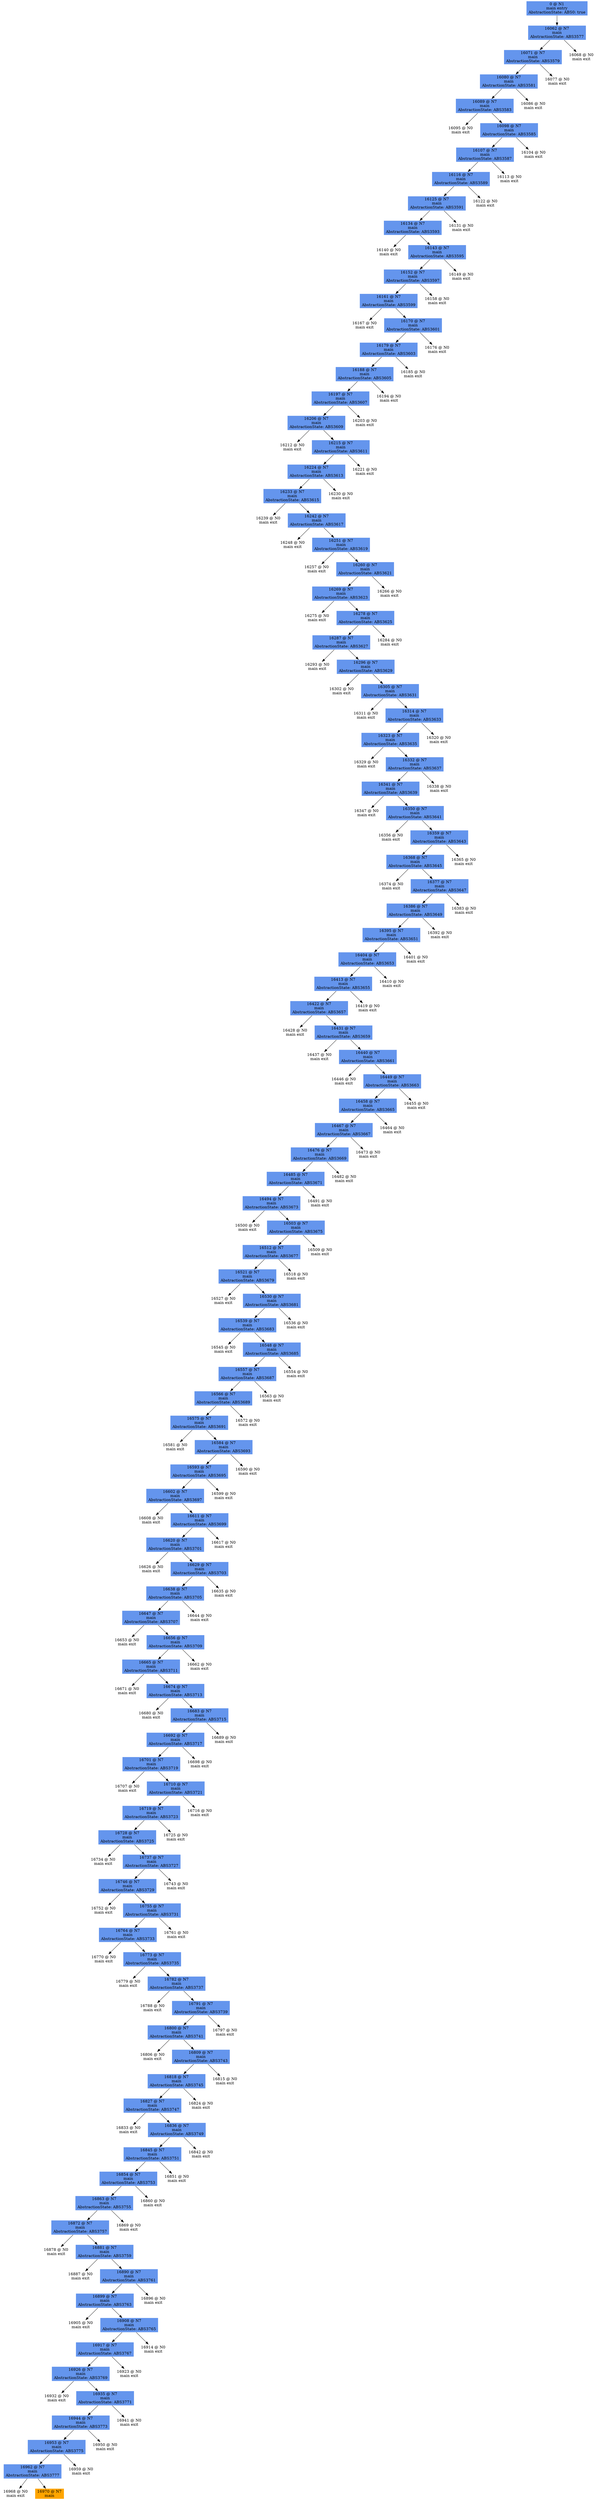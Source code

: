 digraph ARG {
node [style="filled" shape="box" color="white"]
0 [fillcolor="cornflowerblue" label="0 @ N1\nmain entry\nAbstractionState: ABS0: true\n" id="0"]
16062 [fillcolor="cornflowerblue" label="16062 @ N7\nmain\nAbstractionState: ABS3577\n" id="16062"]
16071 [fillcolor="cornflowerblue" label="16071 @ N7\nmain\nAbstractionState: ABS3579\n" id="16071"]
16080 [fillcolor="cornflowerblue" label="16080 @ N7\nmain\nAbstractionState: ABS3581\n" id="16080"]
16089 [fillcolor="cornflowerblue" label="16089 @ N7\nmain\nAbstractionState: ABS3583\n" id="16089"]
16095 [label="16095 @ N0\nmain exit\n" id="16095"]
16098 [fillcolor="cornflowerblue" label="16098 @ N7\nmain\nAbstractionState: ABS3585\n" id="16098"]
16107 [fillcolor="cornflowerblue" label="16107 @ N7\nmain\nAbstractionState: ABS3587\n" id="16107"]
16116 [fillcolor="cornflowerblue" label="16116 @ N7\nmain\nAbstractionState: ABS3589\n" id="16116"]
16125 [fillcolor="cornflowerblue" label="16125 @ N7\nmain\nAbstractionState: ABS3591\n" id="16125"]
16134 [fillcolor="cornflowerblue" label="16134 @ N7\nmain\nAbstractionState: ABS3593\n" id="16134"]
16140 [label="16140 @ N0\nmain exit\n" id="16140"]
16143 [fillcolor="cornflowerblue" label="16143 @ N7\nmain\nAbstractionState: ABS3595\n" id="16143"]
16152 [fillcolor="cornflowerblue" label="16152 @ N7\nmain\nAbstractionState: ABS3597\n" id="16152"]
16161 [fillcolor="cornflowerblue" label="16161 @ N7\nmain\nAbstractionState: ABS3599\n" id="16161"]
16167 [label="16167 @ N0\nmain exit\n" id="16167"]
16170 [fillcolor="cornflowerblue" label="16170 @ N7\nmain\nAbstractionState: ABS3601\n" id="16170"]
16179 [fillcolor="cornflowerblue" label="16179 @ N7\nmain\nAbstractionState: ABS3603\n" id="16179"]
16188 [fillcolor="cornflowerblue" label="16188 @ N7\nmain\nAbstractionState: ABS3605\n" id="16188"]
16197 [fillcolor="cornflowerblue" label="16197 @ N7\nmain\nAbstractionState: ABS3607\n" id="16197"]
16206 [fillcolor="cornflowerblue" label="16206 @ N7\nmain\nAbstractionState: ABS3609\n" id="16206"]
16212 [label="16212 @ N0\nmain exit\n" id="16212"]
16215 [fillcolor="cornflowerblue" label="16215 @ N7\nmain\nAbstractionState: ABS3611\n" id="16215"]
16224 [fillcolor="cornflowerblue" label="16224 @ N7\nmain\nAbstractionState: ABS3613\n" id="16224"]
16233 [fillcolor="cornflowerblue" label="16233 @ N7\nmain\nAbstractionState: ABS3615\n" id="16233"]
16239 [label="16239 @ N0\nmain exit\n" id="16239"]
16242 [fillcolor="cornflowerblue" label="16242 @ N7\nmain\nAbstractionState: ABS3617\n" id="16242"]
16248 [label="16248 @ N0\nmain exit\n" id="16248"]
16251 [fillcolor="cornflowerblue" label="16251 @ N7\nmain\nAbstractionState: ABS3619\n" id="16251"]
16257 [label="16257 @ N0\nmain exit\n" id="16257"]
16260 [fillcolor="cornflowerblue" label="16260 @ N7\nmain\nAbstractionState: ABS3621\n" id="16260"]
16269 [fillcolor="cornflowerblue" label="16269 @ N7\nmain\nAbstractionState: ABS3623\n" id="16269"]
16275 [label="16275 @ N0\nmain exit\n" id="16275"]
16278 [fillcolor="cornflowerblue" label="16278 @ N7\nmain\nAbstractionState: ABS3625\n" id="16278"]
16287 [fillcolor="cornflowerblue" label="16287 @ N7\nmain\nAbstractionState: ABS3627\n" id="16287"]
16293 [label="16293 @ N0\nmain exit\n" id="16293"]
16296 [fillcolor="cornflowerblue" label="16296 @ N7\nmain\nAbstractionState: ABS3629\n" id="16296"]
16302 [label="16302 @ N0\nmain exit\n" id="16302"]
16305 [fillcolor="cornflowerblue" label="16305 @ N7\nmain\nAbstractionState: ABS3631\n" id="16305"]
16311 [label="16311 @ N0\nmain exit\n" id="16311"]
16314 [fillcolor="cornflowerblue" label="16314 @ N7\nmain\nAbstractionState: ABS3633\n" id="16314"]
16323 [fillcolor="cornflowerblue" label="16323 @ N7\nmain\nAbstractionState: ABS3635\n" id="16323"]
16329 [label="16329 @ N0\nmain exit\n" id="16329"]
16332 [fillcolor="cornflowerblue" label="16332 @ N7\nmain\nAbstractionState: ABS3637\n" id="16332"]
16341 [fillcolor="cornflowerblue" label="16341 @ N7\nmain\nAbstractionState: ABS3639\n" id="16341"]
16347 [label="16347 @ N0\nmain exit\n" id="16347"]
16350 [fillcolor="cornflowerblue" label="16350 @ N7\nmain\nAbstractionState: ABS3641\n" id="16350"]
16356 [label="16356 @ N0\nmain exit\n" id="16356"]
16359 [fillcolor="cornflowerblue" label="16359 @ N7\nmain\nAbstractionState: ABS3643\n" id="16359"]
16368 [fillcolor="cornflowerblue" label="16368 @ N7\nmain\nAbstractionState: ABS3645\n" id="16368"]
16374 [label="16374 @ N0\nmain exit\n" id="16374"]
16377 [fillcolor="cornflowerblue" label="16377 @ N7\nmain\nAbstractionState: ABS3647\n" id="16377"]
16386 [fillcolor="cornflowerblue" label="16386 @ N7\nmain\nAbstractionState: ABS3649\n" id="16386"]
16395 [fillcolor="cornflowerblue" label="16395 @ N7\nmain\nAbstractionState: ABS3651\n" id="16395"]
16404 [fillcolor="cornflowerblue" label="16404 @ N7\nmain\nAbstractionState: ABS3653\n" id="16404"]
16413 [fillcolor="cornflowerblue" label="16413 @ N7\nmain\nAbstractionState: ABS3655\n" id="16413"]
16422 [fillcolor="cornflowerblue" label="16422 @ N7\nmain\nAbstractionState: ABS3657\n" id="16422"]
16428 [label="16428 @ N0\nmain exit\n" id="16428"]
16431 [fillcolor="cornflowerblue" label="16431 @ N7\nmain\nAbstractionState: ABS3659\n" id="16431"]
16437 [label="16437 @ N0\nmain exit\n" id="16437"]
16440 [fillcolor="cornflowerblue" label="16440 @ N7\nmain\nAbstractionState: ABS3661\n" id="16440"]
16446 [label="16446 @ N0\nmain exit\n" id="16446"]
16449 [fillcolor="cornflowerblue" label="16449 @ N7\nmain\nAbstractionState: ABS3663\n" id="16449"]
16458 [fillcolor="cornflowerblue" label="16458 @ N7\nmain\nAbstractionState: ABS3665\n" id="16458"]
16467 [fillcolor="cornflowerblue" label="16467 @ N7\nmain\nAbstractionState: ABS3667\n" id="16467"]
16476 [fillcolor="cornflowerblue" label="16476 @ N7\nmain\nAbstractionState: ABS3669\n" id="16476"]
16485 [fillcolor="cornflowerblue" label="16485 @ N7\nmain\nAbstractionState: ABS3671\n" id="16485"]
16494 [fillcolor="cornflowerblue" label="16494 @ N7\nmain\nAbstractionState: ABS3673\n" id="16494"]
16500 [label="16500 @ N0\nmain exit\n" id="16500"]
16503 [fillcolor="cornflowerblue" label="16503 @ N7\nmain\nAbstractionState: ABS3675\n" id="16503"]
16512 [fillcolor="cornflowerblue" label="16512 @ N7\nmain\nAbstractionState: ABS3677\n" id="16512"]
16521 [fillcolor="cornflowerblue" label="16521 @ N7\nmain\nAbstractionState: ABS3679\n" id="16521"]
16527 [label="16527 @ N0\nmain exit\n" id="16527"]
16530 [fillcolor="cornflowerblue" label="16530 @ N7\nmain\nAbstractionState: ABS3681\n" id="16530"]
16539 [fillcolor="cornflowerblue" label="16539 @ N7\nmain\nAbstractionState: ABS3683\n" id="16539"]
16545 [label="16545 @ N0\nmain exit\n" id="16545"]
16548 [fillcolor="cornflowerblue" label="16548 @ N7\nmain\nAbstractionState: ABS3685\n" id="16548"]
16557 [fillcolor="cornflowerblue" label="16557 @ N7\nmain\nAbstractionState: ABS3687\n" id="16557"]
16566 [fillcolor="cornflowerblue" label="16566 @ N7\nmain\nAbstractionState: ABS3689\n" id="16566"]
16575 [fillcolor="cornflowerblue" label="16575 @ N7\nmain\nAbstractionState: ABS3691\n" id="16575"]
16581 [label="16581 @ N0\nmain exit\n" id="16581"]
16584 [fillcolor="cornflowerblue" label="16584 @ N7\nmain\nAbstractionState: ABS3693\n" id="16584"]
16593 [fillcolor="cornflowerblue" label="16593 @ N7\nmain\nAbstractionState: ABS3695\n" id="16593"]
16602 [fillcolor="cornflowerblue" label="16602 @ N7\nmain\nAbstractionState: ABS3697\n" id="16602"]
16608 [label="16608 @ N0\nmain exit\n" id="16608"]
16611 [fillcolor="cornflowerblue" label="16611 @ N7\nmain\nAbstractionState: ABS3699\n" id="16611"]
16620 [fillcolor="cornflowerblue" label="16620 @ N7\nmain\nAbstractionState: ABS3701\n" id="16620"]
16626 [label="16626 @ N0\nmain exit\n" id="16626"]
16629 [fillcolor="cornflowerblue" label="16629 @ N7\nmain\nAbstractionState: ABS3703\n" id="16629"]
16638 [fillcolor="cornflowerblue" label="16638 @ N7\nmain\nAbstractionState: ABS3705\n" id="16638"]
16647 [fillcolor="cornflowerblue" label="16647 @ N7\nmain\nAbstractionState: ABS3707\n" id="16647"]
16653 [label="16653 @ N0\nmain exit\n" id="16653"]
16656 [fillcolor="cornflowerblue" label="16656 @ N7\nmain\nAbstractionState: ABS3709\n" id="16656"]
16665 [fillcolor="cornflowerblue" label="16665 @ N7\nmain\nAbstractionState: ABS3711\n" id="16665"]
16671 [label="16671 @ N0\nmain exit\n" id="16671"]
16674 [fillcolor="cornflowerblue" label="16674 @ N7\nmain\nAbstractionState: ABS3713\n" id="16674"]
16680 [label="16680 @ N0\nmain exit\n" id="16680"]
16683 [fillcolor="cornflowerblue" label="16683 @ N7\nmain\nAbstractionState: ABS3715\n" id="16683"]
16692 [fillcolor="cornflowerblue" label="16692 @ N7\nmain\nAbstractionState: ABS3717\n" id="16692"]
16701 [fillcolor="cornflowerblue" label="16701 @ N7\nmain\nAbstractionState: ABS3719\n" id="16701"]
16707 [label="16707 @ N0\nmain exit\n" id="16707"]
16710 [fillcolor="cornflowerblue" label="16710 @ N7\nmain\nAbstractionState: ABS3721\n" id="16710"]
16719 [fillcolor="cornflowerblue" label="16719 @ N7\nmain\nAbstractionState: ABS3723\n" id="16719"]
16728 [fillcolor="cornflowerblue" label="16728 @ N7\nmain\nAbstractionState: ABS3725\n" id="16728"]
16734 [label="16734 @ N0\nmain exit\n" id="16734"]
16737 [fillcolor="cornflowerblue" label="16737 @ N7\nmain\nAbstractionState: ABS3727\n" id="16737"]
16746 [fillcolor="cornflowerblue" label="16746 @ N7\nmain\nAbstractionState: ABS3729\n" id="16746"]
16752 [label="16752 @ N0\nmain exit\n" id="16752"]
16755 [fillcolor="cornflowerblue" label="16755 @ N7\nmain\nAbstractionState: ABS3731\n" id="16755"]
16764 [fillcolor="cornflowerblue" label="16764 @ N7\nmain\nAbstractionState: ABS3733\n" id="16764"]
16770 [label="16770 @ N0\nmain exit\n" id="16770"]
16773 [fillcolor="cornflowerblue" label="16773 @ N7\nmain\nAbstractionState: ABS3735\n" id="16773"]
16779 [label="16779 @ N0\nmain exit\n" id="16779"]
16782 [fillcolor="cornflowerblue" label="16782 @ N7\nmain\nAbstractionState: ABS3737\n" id="16782"]
16788 [label="16788 @ N0\nmain exit\n" id="16788"]
16791 [fillcolor="cornflowerblue" label="16791 @ N7\nmain\nAbstractionState: ABS3739\n" id="16791"]
16800 [fillcolor="cornflowerblue" label="16800 @ N7\nmain\nAbstractionState: ABS3741\n" id="16800"]
16806 [label="16806 @ N0\nmain exit\n" id="16806"]
16809 [fillcolor="cornflowerblue" label="16809 @ N7\nmain\nAbstractionState: ABS3743\n" id="16809"]
16818 [fillcolor="cornflowerblue" label="16818 @ N7\nmain\nAbstractionState: ABS3745\n" id="16818"]
16827 [fillcolor="cornflowerblue" label="16827 @ N7\nmain\nAbstractionState: ABS3747\n" id="16827"]
16833 [label="16833 @ N0\nmain exit\n" id="16833"]
16836 [fillcolor="cornflowerblue" label="16836 @ N7\nmain\nAbstractionState: ABS3749\n" id="16836"]
16845 [fillcolor="cornflowerblue" label="16845 @ N7\nmain\nAbstractionState: ABS3751\n" id="16845"]
16854 [fillcolor="cornflowerblue" label="16854 @ N7\nmain\nAbstractionState: ABS3753\n" id="16854"]
16863 [fillcolor="cornflowerblue" label="16863 @ N7\nmain\nAbstractionState: ABS3755\n" id="16863"]
16872 [fillcolor="cornflowerblue" label="16872 @ N7\nmain\nAbstractionState: ABS3757\n" id="16872"]
16878 [label="16878 @ N0\nmain exit\n" id="16878"]
16881 [fillcolor="cornflowerblue" label="16881 @ N7\nmain\nAbstractionState: ABS3759\n" id="16881"]
16887 [label="16887 @ N0\nmain exit\n" id="16887"]
16890 [fillcolor="cornflowerblue" label="16890 @ N7\nmain\nAbstractionState: ABS3761\n" id="16890"]
16899 [fillcolor="cornflowerblue" label="16899 @ N7\nmain\nAbstractionState: ABS3763\n" id="16899"]
16905 [label="16905 @ N0\nmain exit\n" id="16905"]
16908 [fillcolor="cornflowerblue" label="16908 @ N7\nmain\nAbstractionState: ABS3765\n" id="16908"]
16917 [fillcolor="cornflowerblue" label="16917 @ N7\nmain\nAbstractionState: ABS3767\n" id="16917"]
16926 [fillcolor="cornflowerblue" label="16926 @ N7\nmain\nAbstractionState: ABS3769\n" id="16926"]
16932 [label="16932 @ N0\nmain exit\n" id="16932"]
16935 [fillcolor="cornflowerblue" label="16935 @ N7\nmain\nAbstractionState: ABS3771\n" id="16935"]
16944 [fillcolor="cornflowerblue" label="16944 @ N7\nmain\nAbstractionState: ABS3773\n" id="16944"]
16953 [fillcolor="cornflowerblue" label="16953 @ N7\nmain\nAbstractionState: ABS3775\n" id="16953"]
16962 [fillcolor="cornflowerblue" label="16962 @ N7\nmain\nAbstractionState: ABS3777\n" id="16962"]
16968 [label="16968 @ N0\nmain exit\n" id="16968"]
16970 [fillcolor="orange" label="16970 @ N7\nmain\n" id="16970"]
16959 [label="16959 @ N0\nmain exit\n" id="16959"]
16950 [label="16950 @ N0\nmain exit\n" id="16950"]
16941 [label="16941 @ N0\nmain exit\n" id="16941"]
16923 [label="16923 @ N0\nmain exit\n" id="16923"]
16914 [label="16914 @ N0\nmain exit\n" id="16914"]
16896 [label="16896 @ N0\nmain exit\n" id="16896"]
16869 [label="16869 @ N0\nmain exit\n" id="16869"]
16860 [label="16860 @ N0\nmain exit\n" id="16860"]
16851 [label="16851 @ N0\nmain exit\n" id="16851"]
16842 [label="16842 @ N0\nmain exit\n" id="16842"]
16824 [label="16824 @ N0\nmain exit\n" id="16824"]
16815 [label="16815 @ N0\nmain exit\n" id="16815"]
16797 [label="16797 @ N0\nmain exit\n" id="16797"]
16761 [label="16761 @ N0\nmain exit\n" id="16761"]
16743 [label="16743 @ N0\nmain exit\n" id="16743"]
16725 [label="16725 @ N0\nmain exit\n" id="16725"]
16716 [label="16716 @ N0\nmain exit\n" id="16716"]
16698 [label="16698 @ N0\nmain exit\n" id="16698"]
16689 [label="16689 @ N0\nmain exit\n" id="16689"]
16662 [label="16662 @ N0\nmain exit\n" id="16662"]
16644 [label="16644 @ N0\nmain exit\n" id="16644"]
16635 [label="16635 @ N0\nmain exit\n" id="16635"]
16617 [label="16617 @ N0\nmain exit\n" id="16617"]
16599 [label="16599 @ N0\nmain exit\n" id="16599"]
16590 [label="16590 @ N0\nmain exit\n" id="16590"]
16572 [label="16572 @ N0\nmain exit\n" id="16572"]
16563 [label="16563 @ N0\nmain exit\n" id="16563"]
16554 [label="16554 @ N0\nmain exit\n" id="16554"]
16536 [label="16536 @ N0\nmain exit\n" id="16536"]
16518 [label="16518 @ N0\nmain exit\n" id="16518"]
16509 [label="16509 @ N0\nmain exit\n" id="16509"]
16491 [label="16491 @ N0\nmain exit\n" id="16491"]
16482 [label="16482 @ N0\nmain exit\n" id="16482"]
16473 [label="16473 @ N0\nmain exit\n" id="16473"]
16464 [label="16464 @ N0\nmain exit\n" id="16464"]
16455 [label="16455 @ N0\nmain exit\n" id="16455"]
16419 [label="16419 @ N0\nmain exit\n" id="16419"]
16410 [label="16410 @ N0\nmain exit\n" id="16410"]
16401 [label="16401 @ N0\nmain exit\n" id="16401"]
16392 [label="16392 @ N0\nmain exit\n" id="16392"]
16383 [label="16383 @ N0\nmain exit\n" id="16383"]
16365 [label="16365 @ N0\nmain exit\n" id="16365"]
16338 [label="16338 @ N0\nmain exit\n" id="16338"]
16320 [label="16320 @ N0\nmain exit\n" id="16320"]
16284 [label="16284 @ N0\nmain exit\n" id="16284"]
16266 [label="16266 @ N0\nmain exit\n" id="16266"]
16230 [label="16230 @ N0\nmain exit\n" id="16230"]
16221 [label="16221 @ N0\nmain exit\n" id="16221"]
16203 [label="16203 @ N0\nmain exit\n" id="16203"]
16194 [label="16194 @ N0\nmain exit\n" id="16194"]
16185 [label="16185 @ N0\nmain exit\n" id="16185"]
16176 [label="16176 @ N0\nmain exit\n" id="16176"]
16158 [label="16158 @ N0\nmain exit\n" id="16158"]
16149 [label="16149 @ N0\nmain exit\n" id="16149"]
16131 [label="16131 @ N0\nmain exit\n" id="16131"]
16122 [label="16122 @ N0\nmain exit\n" id="16122"]
16113 [label="16113 @ N0\nmain exit\n" id="16113"]
16104 [label="16104 @ N0\nmain exit\n" id="16104"]
16086 [label="16086 @ N0\nmain exit\n" id="16086"]
16077 [label="16077 @ N0\nmain exit\n" id="16077"]
16068 [label="16068 @ N0\nmain exit\n" id="16068"]
0 -> 16062 []
16062 -> 16068 []
16062 -> 16071 []
16071 -> 16077 []
16071 -> 16080 []
16080 -> 16086 []
16080 -> 16089 []
16089 -> 16098 []
16089 -> 16095 []
16098 -> 16104 []
16098 -> 16107 []
16107 -> 16113 []
16107 -> 16116 []
16116 -> 16122 []
16116 -> 16125 []
16125 -> 16131 []
16125 -> 16134 []
16134 -> 16143 []
16134 -> 16140 []
16143 -> 16149 []
16143 -> 16152 []
16152 -> 16158 []
16152 -> 16161 []
16161 -> 16170 []
16161 -> 16167 []
16170 -> 16176 []
16170 -> 16179 []
16179 -> 16185 []
16179 -> 16188 []
16188 -> 16194 []
16188 -> 16197 []
16197 -> 16203 []
16197 -> 16206 []
16206 -> 16215 []
16206 -> 16212 []
16215 -> 16221 []
16215 -> 16224 []
16224 -> 16230 []
16224 -> 16233 []
16233 -> 16242 []
16233 -> 16239 []
16242 -> 16251 []
16242 -> 16248 []
16251 -> 16260 []
16251 -> 16257 []
16260 -> 16266 []
16260 -> 16269 []
16269 -> 16278 []
16269 -> 16275 []
16278 -> 16284 []
16278 -> 16287 []
16287 -> 16296 []
16287 -> 16293 []
16296 -> 16305 []
16296 -> 16302 []
16305 -> 16314 []
16305 -> 16311 []
16314 -> 16320 []
16314 -> 16323 []
16323 -> 16332 []
16323 -> 16329 []
16332 -> 16338 []
16332 -> 16341 []
16341 -> 16350 []
16341 -> 16347 []
16350 -> 16359 []
16350 -> 16356 []
16359 -> 16365 []
16359 -> 16368 []
16368 -> 16377 []
16368 -> 16374 []
16377 -> 16383 []
16377 -> 16386 []
16386 -> 16392 []
16386 -> 16395 []
16395 -> 16401 []
16395 -> 16404 []
16404 -> 16410 []
16404 -> 16413 []
16413 -> 16419 []
16413 -> 16422 []
16422 -> 16431 []
16422 -> 16428 []
16431 -> 16440 []
16431 -> 16437 []
16440 -> 16449 []
16440 -> 16446 []
16449 -> 16455 []
16449 -> 16458 []
16458 -> 16464 []
16458 -> 16467 []
16467 -> 16473 []
16467 -> 16476 []
16476 -> 16482 []
16476 -> 16485 []
16485 -> 16491 []
16485 -> 16494 []
16494 -> 16503 []
16494 -> 16500 []
16503 -> 16509 []
16503 -> 16512 []
16512 -> 16518 []
16512 -> 16521 []
16521 -> 16530 []
16521 -> 16527 []
16530 -> 16536 []
16530 -> 16539 []
16539 -> 16548 []
16539 -> 16545 []
16548 -> 16554 []
16548 -> 16557 []
16557 -> 16563 []
16557 -> 16566 []
16566 -> 16572 []
16566 -> 16575 []
16575 -> 16584 []
16575 -> 16581 []
16584 -> 16590 []
16584 -> 16593 []
16593 -> 16599 []
16593 -> 16602 []
16602 -> 16611 []
16602 -> 16608 []
16611 -> 16617 []
16611 -> 16620 []
16620 -> 16629 []
16620 -> 16626 []
16629 -> 16635 []
16629 -> 16638 []
16638 -> 16644 []
16638 -> 16647 []
16647 -> 16656 []
16647 -> 16653 []
16656 -> 16662 []
16656 -> 16665 []
16665 -> 16674 []
16665 -> 16671 []
16674 -> 16683 []
16674 -> 16680 []
16683 -> 16689 []
16683 -> 16692 []
16692 -> 16698 []
16692 -> 16701 []
16701 -> 16710 []
16701 -> 16707 []
16710 -> 16716 []
16710 -> 16719 []
16719 -> 16725 []
16719 -> 16728 []
16728 -> 16737 []
16728 -> 16734 []
16737 -> 16743 []
16737 -> 16746 []
16746 -> 16755 []
16746 -> 16752 []
16755 -> 16761 []
16755 -> 16764 []
16764 -> 16773 []
16764 -> 16770 []
16773 -> 16782 []
16773 -> 16779 []
16782 -> 16791 []
16782 -> 16788 []
16791 -> 16797 []
16791 -> 16800 []
16800 -> 16809 []
16800 -> 16806 []
16809 -> 16815 []
16809 -> 16818 []
16818 -> 16824 []
16818 -> 16827 []
16827 -> 16836 []
16827 -> 16833 []
16836 -> 16842 []
16836 -> 16845 []
16845 -> 16851 []
16845 -> 16854 []
16854 -> 16860 []
16854 -> 16863 []
16863 -> 16869 []
16863 -> 16872 []
16872 -> 16881 []
16872 -> 16878 []
16881 -> 16890 []
16881 -> 16887 []
16890 -> 16896 []
16890 -> 16899 []
16899 -> 16908 []
16899 -> 16905 []
16908 -> 16914 []
16908 -> 16917 []
16917 -> 16923 []
16917 -> 16926 []
16926 -> 16935 []
16926 -> 16932 []
16935 -> 16941 []
16935 -> 16944 []
16944 -> 16950 []
16944 -> 16953 []
16953 -> 16959 []
16953 -> 16962 []
16962 -> 16970 []
16962 -> 16968 []
}
